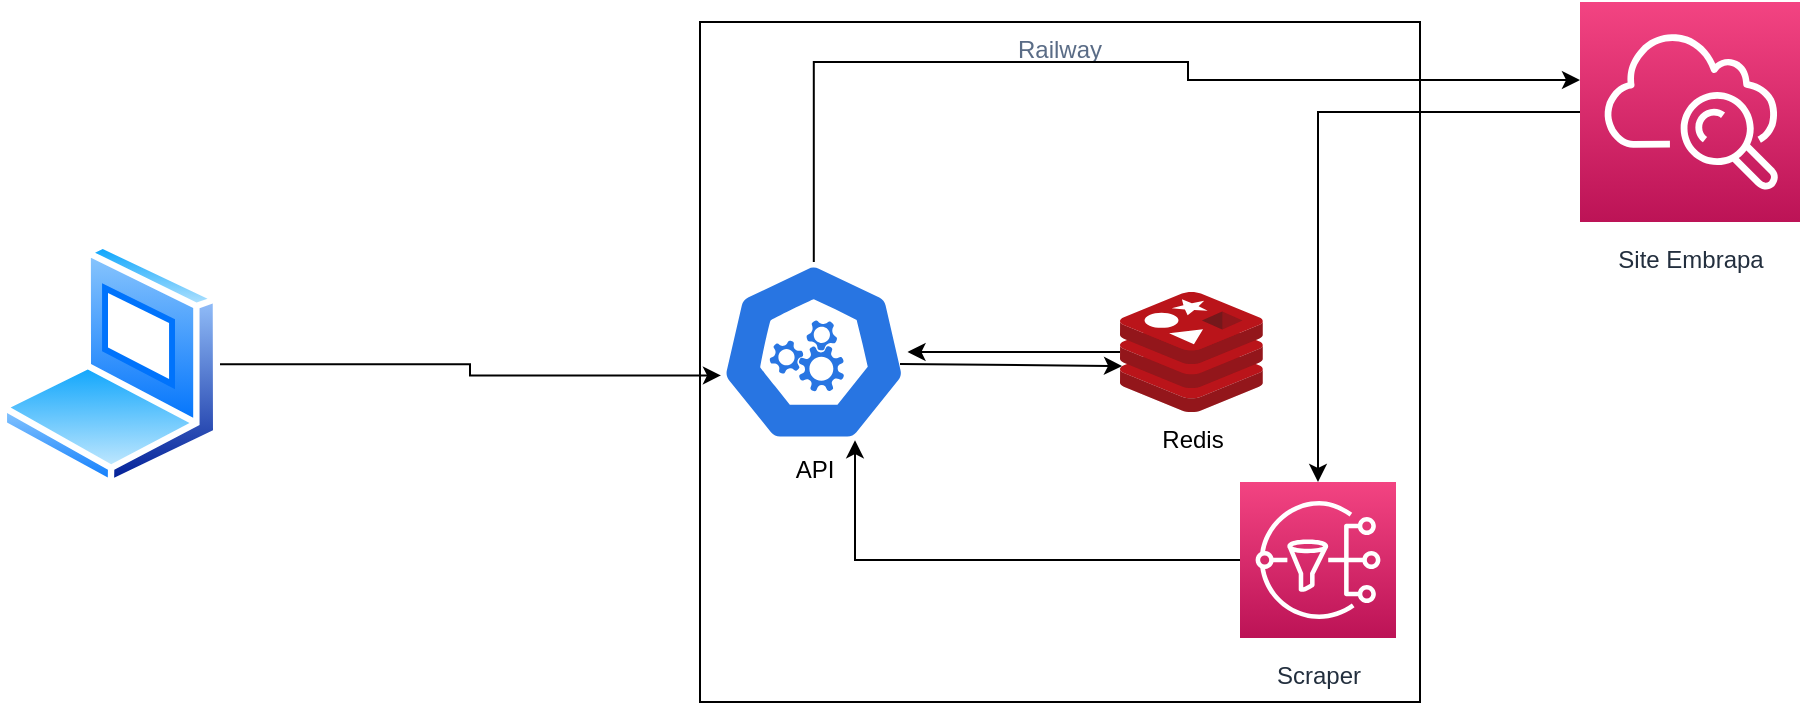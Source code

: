 <mxfile version="24.8.3">
  <diagram id="Ht1M8jgEwFfnCIfOTk4-" name="Page-1">
    <mxGraphModel dx="2074" dy="1573" grid="1" gridSize="10" guides="1" tooltips="1" connect="1" arrows="1" fold="1" page="1" pageScale="1" pageWidth="1169" pageHeight="827" math="0" shadow="0">
      <root>
        <mxCell id="0" />
        <mxCell id="1" parent="0" />
        <mxCell id="UEzPUAAOIrF-is8g5C7q-144" value="Site Embrapa" style="outlineConnect=0;fontColor=#232F3E;gradientColor=#F34482;gradientDirection=north;fillColor=#BC1356;strokeColor=#ffffff;dashed=0;verticalLabelPosition=bottom;verticalAlign=top;align=center;html=1;fontSize=12;fontStyle=0;aspect=fixed;shape=mxgraph.aws4.resourceIcon;resIcon=mxgraph.aws4.cloudwatch;labelBackgroundColor=#ffffff;spacingTop=5;" parent="1" vertex="1">
          <mxGeometry x="990" y="-640" width="110" height="110" as="geometry" />
        </mxCell>
        <mxCell id="p1B8prW1hnAOAnVm-Fna-19" value=" Railway" style="fillColor=default;strokeColor=default;verticalAlign=top;fontStyle=0;fontColor=#5A6C86;whiteSpace=wrap;html=1;" vertex="1" parent="1">
          <mxGeometry x="550" y="-630" width="360" height="340" as="geometry" />
        </mxCell>
        <mxCell id="p1B8prW1hnAOAnVm-Fna-42" value="" style="edgeStyle=orthogonalEdgeStyle;rounded=0;orthogonalLoop=1;jettySize=auto;html=1;" edge="1" parent="1" source="p1B8prW1hnAOAnVm-Fna-20" target="p1B8prW1hnAOAnVm-Fna-21">
          <mxGeometry relative="1" as="geometry" />
        </mxCell>
        <mxCell id="p1B8prW1hnAOAnVm-Fna-20" value="Redis" style="image;sketch=0;aspect=fixed;html=1;points=[];align=center;fontSize=12;image=img/lib/mscae/Cache_Redis_Product.svg;imageBackground=default;" vertex="1" parent="1">
          <mxGeometry x="760" y="-495" width="71.43" height="60" as="geometry" />
        </mxCell>
        <mxCell id="p1B8prW1hnAOAnVm-Fna-29" value="" style="edgeStyle=orthogonalEdgeStyle;rounded=0;orthogonalLoop=1;jettySize=auto;html=1;" edge="1" parent="1" source="p1B8prW1hnAOAnVm-Fna-21" target="UEzPUAAOIrF-is8g5C7q-144">
          <mxGeometry relative="1" as="geometry">
            <mxPoint x="793.5" y="-605" as="targetPoint" />
            <Array as="points">
              <mxPoint x="607" y="-610" />
              <mxPoint x="794" y="-610" />
              <mxPoint x="794" y="-601" />
            </Array>
          </mxGeometry>
        </mxCell>
        <mxCell id="p1B8prW1hnAOAnVm-Fna-21" value="API" style="aspect=fixed;sketch=0;html=1;dashed=0;whitespace=wrap;verticalLabelPosition=bottom;verticalAlign=top;fillColor=#2875E2;strokeColor=#ffffff;points=[[0.005,0.63,0],[0.1,0.2,0],[0.9,0.2,0],[0.5,0,0],[0.995,0.63,0],[0.72,0.99,0],[0.5,1,0],[0.28,0.99,0]];shape=mxgraph.kubernetes.icon2;prIcon=api" vertex="1" parent="1">
          <mxGeometry x="560" y="-510" width="93.75" height="90" as="geometry" />
        </mxCell>
        <mxCell id="p1B8prW1hnAOAnVm-Fna-22" value="" style="image;aspect=fixed;perimeter=ellipsePerimeter;html=1;align=center;shadow=0;dashed=0;spacingTop=3;image=img/lib/active_directory/laptop_client.svg;" vertex="1" parent="1">
          <mxGeometry x="200" y="-520" width="110" height="122.22" as="geometry" />
        </mxCell>
        <mxCell id="p1B8prW1hnAOAnVm-Fna-23" style="edgeStyle=orthogonalEdgeStyle;rounded=0;orthogonalLoop=1;jettySize=auto;html=1;entryX=0.005;entryY=0.63;entryDx=0;entryDy=0;entryPerimeter=0;" edge="1" parent="1" source="p1B8prW1hnAOAnVm-Fna-22" target="p1B8prW1hnAOAnVm-Fna-21">
          <mxGeometry relative="1" as="geometry" />
        </mxCell>
        <mxCell id="p1B8prW1hnAOAnVm-Fna-32" style="edgeStyle=orthogonalEdgeStyle;rounded=0;orthogonalLoop=1;jettySize=auto;html=1;entryX=0.72;entryY=0.99;entryDx=0;entryDy=0;entryPerimeter=0;" edge="1" parent="1" source="p1B8prW1hnAOAnVm-Fna-44" target="p1B8prW1hnAOAnVm-Fna-21">
          <mxGeometry relative="1" as="geometry">
            <mxPoint x="780" y="-351" as="sourcePoint" />
          </mxGeometry>
        </mxCell>
        <mxCell id="p1B8prW1hnAOAnVm-Fna-43" value="" style="endArrow=classic;html=1;rounded=0;entryX=0.014;entryY=0.6;entryDx=0;entryDy=0;entryPerimeter=0;" edge="1" parent="1">
          <mxGeometry width="50" height="50" relative="1" as="geometry">
            <mxPoint x="650" y="-459" as="sourcePoint" />
            <mxPoint x="761.0" y="-458" as="targetPoint" />
          </mxGeometry>
        </mxCell>
        <mxCell id="p1B8prW1hnAOAnVm-Fna-44" value="Scraper        " style="outlineConnect=0;fontColor=#232F3E;gradientColor=#F34482;gradientDirection=north;fillColor=#BC1356;strokeColor=#ffffff;dashed=0;verticalLabelPosition=bottom;verticalAlign=top;align=center;html=1;fontSize=12;fontStyle=0;aspect=fixed;shape=mxgraph.aws4.resourceIcon;resIcon=mxgraph.aws4.sns;labelBackgroundColor=#ffffff;spacingTop=5;" vertex="1" parent="1">
          <mxGeometry x="820" y="-400" width="78" height="78" as="geometry" />
        </mxCell>
        <mxCell id="p1B8prW1hnAOAnVm-Fna-50" style="edgeStyle=orthogonalEdgeStyle;rounded=0;orthogonalLoop=1;jettySize=auto;html=1;" edge="1" parent="1" source="UEzPUAAOIrF-is8g5C7q-144" target="p1B8prW1hnAOAnVm-Fna-44">
          <mxGeometry relative="1" as="geometry" />
        </mxCell>
      </root>
    </mxGraphModel>
  </diagram>
</mxfile>
